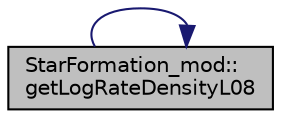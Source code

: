 digraph "StarFormation_mod::getLogRateDensityL08"
{
 // LATEX_PDF_SIZE
  edge [fontname="Helvetica",fontsize="10",labelfontname="Helvetica",labelfontsize="10"];
  node [fontname="Helvetica",fontsize="10",shape=record];
  rankdir="LR";
  Node1 [label="StarFormation_mod::\lgetLogRateDensityL08",height=0.2,width=0.4,color="black", fillcolor="grey75", style="filled", fontcolor="black",tooltip="Return GRBFR density based on the formation rate estimates of Li (2008)."];
  Node1 -> Node1 [color="midnightblue",fontsize="10",style="solid",fontname="Helvetica"];
}
